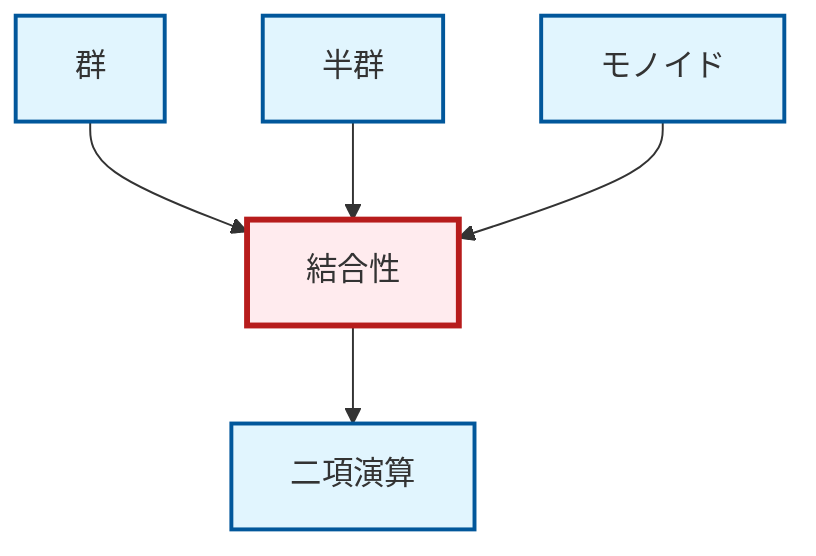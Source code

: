 graph TD
    classDef definition fill:#e1f5fe,stroke:#01579b,stroke-width:2px
    classDef theorem fill:#f3e5f5,stroke:#4a148c,stroke-width:2px
    classDef axiom fill:#fff3e0,stroke:#e65100,stroke-width:2px
    classDef example fill:#e8f5e9,stroke:#1b5e20,stroke-width:2px
    classDef current fill:#ffebee,stroke:#b71c1c,stroke-width:3px
    def-binary-operation["二項演算"]:::definition
    def-associativity["結合性"]:::definition
    def-group["群"]:::definition
    def-monoid["モノイド"]:::definition
    def-semigroup["半群"]:::definition
    def-associativity --> def-binary-operation
    def-group --> def-associativity
    def-semigroup --> def-associativity
    def-monoid --> def-associativity
    class def-associativity current